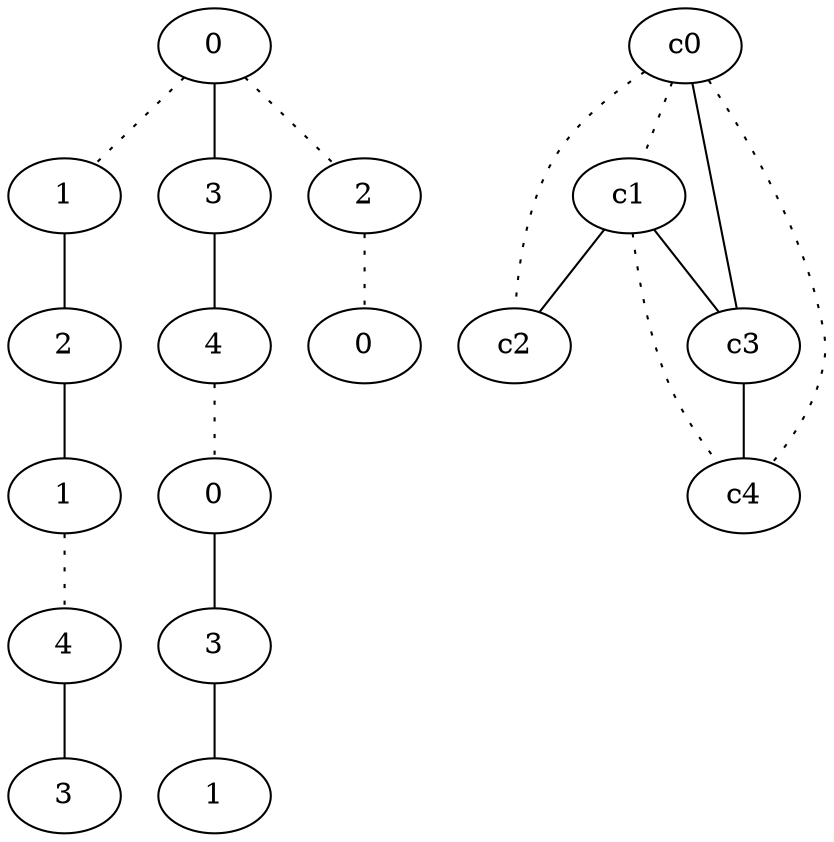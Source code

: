 graph {
a0[label=0];
a1[label=1];
a2[label=2];
a3[label=1];
a4[label=4];
a5[label=3];
a6[label=3];
a7[label=4];
a8[label=0];
a9[label=3];
a10[label=1];
a11[label=2];
a12[label=0];
a0 -- a1 [style=dotted];
a0 -- a6;
a0 -- a11 [style=dotted];
a1 -- a2;
a2 -- a3;
a3 -- a4 [style=dotted];
a4 -- a5;
a6 -- a7;
a7 -- a8 [style=dotted];
a8 -- a9;
a9 -- a10;
a11 -- a12 [style=dotted];
c0 -- c1 [style=dotted];
c0 -- c2 [style=dotted];
c0 -- c3;
c0 -- c4 [style=dotted];
c1 -- c2;
c1 -- c3;
c1 -- c4 [style=dotted];
c3 -- c4;
}
